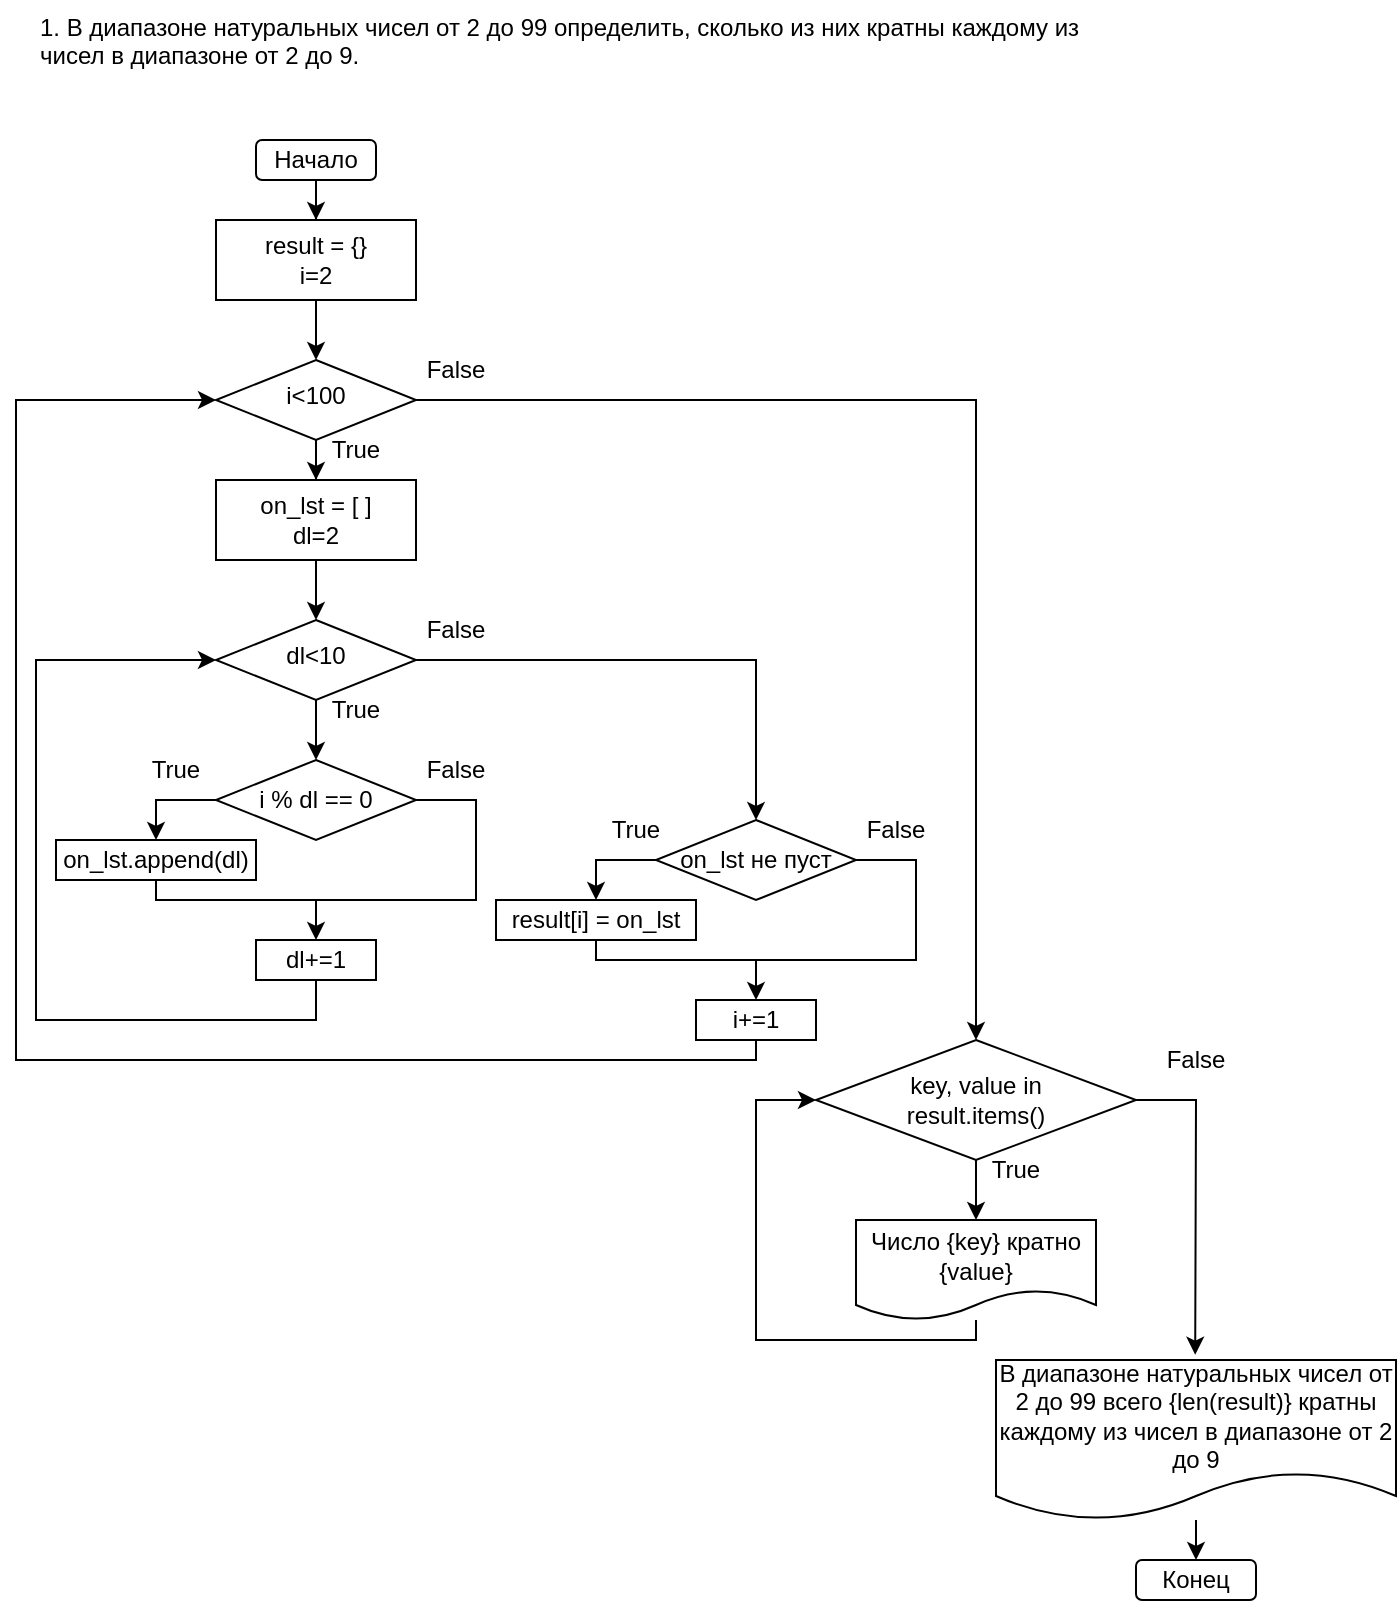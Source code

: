 <mxfile version="18.0.7" type="device"><diagram id="C5RBs43oDa-KdzZeNtuy" name="Page-1"><mxGraphModel dx="1673" dy="908" grid="1" gridSize="10" guides="1" tooltips="1" connect="1" arrows="1" fold="1" page="1" pageScale="1" pageWidth="827" pageHeight="1169" math="0" shadow="0"><root><mxCell id="WIyWlLk6GJQsqaUBKTNV-0"/><mxCell id="WIyWlLk6GJQsqaUBKTNV-1" parent="WIyWlLk6GJQsqaUBKTNV-0"/><mxCell id="4opRzpgFNfaW86uACwNf-9" value="" style="edgeStyle=orthogonalEdgeStyle;rounded=0;orthogonalLoop=1;jettySize=auto;html=1;" edge="1" parent="WIyWlLk6GJQsqaUBKTNV-1" source="WIyWlLk6GJQsqaUBKTNV-3" target="4opRzpgFNfaW86uACwNf-1"><mxGeometry relative="1" as="geometry"/></mxCell><mxCell id="WIyWlLk6GJQsqaUBKTNV-3" value="Начало" style="rounded=1;whiteSpace=wrap;html=1;fontSize=12;glass=0;strokeWidth=1;shadow=0;" parent="WIyWlLk6GJQsqaUBKTNV-1" vertex="1"><mxGeometry x="200" y="110" width="60" height="20" as="geometry"/></mxCell><mxCell id="4opRzpgFNfaW86uACwNf-11" value="" style="edgeStyle=orthogonalEdgeStyle;rounded=0;orthogonalLoop=1;jettySize=auto;html=1;" edge="1" parent="WIyWlLk6GJQsqaUBKTNV-1" source="WIyWlLk6GJQsqaUBKTNV-6" target="4opRzpgFNfaW86uACwNf-2"><mxGeometry relative="1" as="geometry"/></mxCell><mxCell id="WIyWlLk6GJQsqaUBKTNV-6" value="i&amp;lt;100" style="rhombus;whiteSpace=wrap;html=1;shadow=0;fontFamily=Helvetica;fontSize=12;align=center;strokeWidth=1;spacing=6;spacingTop=-4;" parent="WIyWlLk6GJQsqaUBKTNV-1" vertex="1"><mxGeometry x="180" y="220" width="100" height="40" as="geometry"/></mxCell><mxCell id="4opRzpgFNfaW86uACwNf-13" value="" style="edgeStyle=orthogonalEdgeStyle;rounded=0;orthogonalLoop=1;jettySize=auto;html=1;entryX=0.5;entryY=0;entryDx=0;entryDy=0;" edge="1" parent="WIyWlLk6GJQsqaUBKTNV-1" source="WIyWlLk6GJQsqaUBKTNV-10" target="4opRzpgFNfaW86uACwNf-3"><mxGeometry relative="1" as="geometry"/></mxCell><mxCell id="WIyWlLk6GJQsqaUBKTNV-10" value="dl&amp;lt;10" style="rhombus;whiteSpace=wrap;html=1;shadow=0;fontFamily=Helvetica;fontSize=12;align=center;strokeWidth=1;spacing=6;spacingTop=-4;" parent="WIyWlLk6GJQsqaUBKTNV-1" vertex="1"><mxGeometry x="180" y="350" width="100" height="40" as="geometry"/></mxCell><mxCell id="4opRzpgFNfaW86uACwNf-0" value="1. В диапазоне натуральных чисел от 2 до 99 определить, сколько из них кратны каждому из чисел в диапазоне от 2 до 9." style="text;whiteSpace=wrap;html=1;" vertex="1" parent="WIyWlLk6GJQsqaUBKTNV-1"><mxGeometry x="90" y="40" width="550" height="40" as="geometry"/></mxCell><mxCell id="4opRzpgFNfaW86uACwNf-10" value="" style="edgeStyle=orthogonalEdgeStyle;rounded=0;orthogonalLoop=1;jettySize=auto;html=1;" edge="1" parent="WIyWlLk6GJQsqaUBKTNV-1" source="4opRzpgFNfaW86uACwNf-1"><mxGeometry relative="1" as="geometry"><mxPoint x="230" y="220" as="targetPoint"/></mxGeometry></mxCell><mxCell id="4opRzpgFNfaW86uACwNf-1" value="result = {}&lt;br&gt;i=2" style="rounded=0;whiteSpace=wrap;html=1;" vertex="1" parent="WIyWlLk6GJQsqaUBKTNV-1"><mxGeometry x="180" y="150" width="100" height="40" as="geometry"/></mxCell><mxCell id="4opRzpgFNfaW86uACwNf-12" value="" style="edgeStyle=orthogonalEdgeStyle;rounded=0;orthogonalLoop=1;jettySize=auto;html=1;" edge="1" parent="WIyWlLk6GJQsqaUBKTNV-1" source="4opRzpgFNfaW86uACwNf-2"><mxGeometry relative="1" as="geometry"><mxPoint x="230" y="350" as="targetPoint"/></mxGeometry></mxCell><mxCell id="4opRzpgFNfaW86uACwNf-2" value="on_lst = [ ]&lt;br&gt;dl=2" style="rounded=0;whiteSpace=wrap;html=1;" vertex="1" parent="WIyWlLk6GJQsqaUBKTNV-1"><mxGeometry x="180" y="280" width="100" height="40" as="geometry"/></mxCell><mxCell id="4opRzpgFNfaW86uACwNf-3" value="i % dl == 0" style="rhombus;whiteSpace=wrap;html=1;" vertex="1" parent="WIyWlLk6GJQsqaUBKTNV-1"><mxGeometry x="180" y="420" width="100" height="40" as="geometry"/></mxCell><mxCell id="4opRzpgFNfaW86uACwNf-4" value="on_lst.append(dl)" style="rounded=0;whiteSpace=wrap;html=1;" vertex="1" parent="WIyWlLk6GJQsqaUBKTNV-1"><mxGeometry x="100" y="460" width="100" height="20" as="geometry"/></mxCell><mxCell id="4opRzpgFNfaW86uACwNf-5" value="dl+=1" style="rounded=0;whiteSpace=wrap;html=1;" vertex="1" parent="WIyWlLk6GJQsqaUBKTNV-1"><mxGeometry x="200" y="510" width="60" height="20" as="geometry"/></mxCell><mxCell id="4opRzpgFNfaW86uACwNf-6" value="on_lst не пуст" style="rhombus;whiteSpace=wrap;html=1;" vertex="1" parent="WIyWlLk6GJQsqaUBKTNV-1"><mxGeometry x="400" y="450" width="100" height="40" as="geometry"/></mxCell><mxCell id="4opRzpgFNfaW86uACwNf-7" value="result[i] = on_lst" style="rounded=0;whiteSpace=wrap;html=1;" vertex="1" parent="WIyWlLk6GJQsqaUBKTNV-1"><mxGeometry x="320" y="490" width="100" height="20" as="geometry"/></mxCell><mxCell id="4opRzpgFNfaW86uACwNf-8" value="i+=1" style="rounded=0;whiteSpace=wrap;html=1;" vertex="1" parent="WIyWlLk6GJQsqaUBKTNV-1"><mxGeometry x="420" y="540" width="60" height="20" as="geometry"/></mxCell><mxCell id="4opRzpgFNfaW86uACwNf-15" value="" style="endArrow=classic;html=1;rounded=0;exitX=0;exitY=0.5;exitDx=0;exitDy=0;entryX=0.5;entryY=0;entryDx=0;entryDy=0;" edge="1" parent="WIyWlLk6GJQsqaUBKTNV-1" source="4opRzpgFNfaW86uACwNf-3" target="4opRzpgFNfaW86uACwNf-4"><mxGeometry width="50" height="50" relative="1" as="geometry"><mxPoint x="110" y="460" as="sourcePoint"/><mxPoint x="160" y="410" as="targetPoint"/><Array as="points"><mxPoint x="150" y="440"/></Array></mxGeometry></mxCell><mxCell id="4opRzpgFNfaW86uACwNf-16" value="" style="endArrow=classic;html=1;rounded=0;exitX=0.5;exitY=1;exitDx=0;exitDy=0;entryX=0.5;entryY=0;entryDx=0;entryDy=0;" edge="1" parent="WIyWlLk6GJQsqaUBKTNV-1" source="4opRzpgFNfaW86uACwNf-4" target="4opRzpgFNfaW86uACwNf-5"><mxGeometry width="50" height="50" relative="1" as="geometry"><mxPoint x="180" y="540" as="sourcePoint"/><mxPoint x="230" y="490" as="targetPoint"/><Array as="points"><mxPoint x="150" y="490"/><mxPoint x="230" y="490"/></Array></mxGeometry></mxCell><mxCell id="4opRzpgFNfaW86uACwNf-17" value="" style="endArrow=none;html=1;rounded=0;exitX=1;exitY=0.5;exitDx=0;exitDy=0;" edge="1" parent="WIyWlLk6GJQsqaUBKTNV-1" source="4opRzpgFNfaW86uACwNf-3"><mxGeometry width="50" height="50" relative="1" as="geometry"><mxPoint x="300" y="490" as="sourcePoint"/><mxPoint x="230" y="490" as="targetPoint"/><Array as="points"><mxPoint x="310" y="440"/><mxPoint x="310" y="490"/></Array></mxGeometry></mxCell><mxCell id="4opRzpgFNfaW86uACwNf-18" value="" style="endArrow=classic;html=1;rounded=0;exitX=0.5;exitY=1;exitDx=0;exitDy=0;entryX=0;entryY=0.5;entryDx=0;entryDy=0;" edge="1" parent="WIyWlLk6GJQsqaUBKTNV-1" source="4opRzpgFNfaW86uACwNf-5" target="WIyWlLk6GJQsqaUBKTNV-10"><mxGeometry width="50" height="50" relative="1" as="geometry"><mxPoint x="190" y="610" as="sourcePoint"/><mxPoint x="130" y="330" as="targetPoint"/><Array as="points"><mxPoint x="230" y="550"/><mxPoint x="90" y="550"/><mxPoint x="90" y="370"/></Array></mxGeometry></mxCell><mxCell id="4opRzpgFNfaW86uACwNf-19" value="True" style="text;html=1;strokeColor=none;fillColor=none;align=center;verticalAlign=middle;whiteSpace=wrap;rounded=0;" vertex="1" parent="WIyWlLk6GJQsqaUBKTNV-1"><mxGeometry x="130" y="410" width="60" height="30" as="geometry"/></mxCell><mxCell id="4opRzpgFNfaW86uACwNf-20" value="False" style="text;html=1;strokeColor=none;fillColor=none;align=center;verticalAlign=middle;whiteSpace=wrap;rounded=0;" vertex="1" parent="WIyWlLk6GJQsqaUBKTNV-1"><mxGeometry x="270" y="410" width="60" height="30" as="geometry"/></mxCell><mxCell id="4opRzpgFNfaW86uACwNf-21" value="True" style="text;html=1;strokeColor=none;fillColor=none;align=center;verticalAlign=middle;whiteSpace=wrap;rounded=0;" vertex="1" parent="WIyWlLk6GJQsqaUBKTNV-1"><mxGeometry x="360" y="440" width="60" height="30" as="geometry"/></mxCell><mxCell id="4opRzpgFNfaW86uACwNf-22" value="False" style="text;html=1;strokeColor=none;fillColor=none;align=center;verticalAlign=middle;whiteSpace=wrap;rounded=0;" vertex="1" parent="WIyWlLk6GJQsqaUBKTNV-1"><mxGeometry x="490" y="440" width="60" height="30" as="geometry"/></mxCell><mxCell id="4opRzpgFNfaW86uACwNf-23" value="True" style="text;html=1;strokeColor=none;fillColor=none;align=center;verticalAlign=middle;whiteSpace=wrap;rounded=0;" vertex="1" parent="WIyWlLk6GJQsqaUBKTNV-1"><mxGeometry x="220" y="250" width="60" height="30" as="geometry"/></mxCell><mxCell id="4opRzpgFNfaW86uACwNf-24" value="False" style="text;html=1;strokeColor=none;fillColor=none;align=center;verticalAlign=middle;whiteSpace=wrap;rounded=0;" vertex="1" parent="WIyWlLk6GJQsqaUBKTNV-1"><mxGeometry x="270" y="210" width="60" height="30" as="geometry"/></mxCell><mxCell id="4opRzpgFNfaW86uACwNf-25" value="True" style="text;html=1;strokeColor=none;fillColor=none;align=center;verticalAlign=middle;whiteSpace=wrap;rounded=0;" vertex="1" parent="WIyWlLk6GJQsqaUBKTNV-1"><mxGeometry x="220" y="380" width="60" height="30" as="geometry"/></mxCell><mxCell id="4opRzpgFNfaW86uACwNf-26" value="False" style="text;html=1;strokeColor=none;fillColor=none;align=center;verticalAlign=middle;whiteSpace=wrap;rounded=0;" vertex="1" parent="WIyWlLk6GJQsqaUBKTNV-1"><mxGeometry x="270" y="340" width="60" height="30" as="geometry"/></mxCell><mxCell id="4opRzpgFNfaW86uACwNf-27" value="" style="endArrow=classic;html=1;rounded=0;exitX=1;exitY=0.5;exitDx=0;exitDy=0;entryX=0.5;entryY=0;entryDx=0;entryDy=0;" edge="1" parent="WIyWlLk6GJQsqaUBKTNV-1" source="WIyWlLk6GJQsqaUBKTNV-10" target="4opRzpgFNfaW86uACwNf-6"><mxGeometry width="50" height="50" relative="1" as="geometry"><mxPoint x="290" y="390" as="sourcePoint"/><mxPoint x="470" y="330" as="targetPoint"/><Array as="points"><mxPoint x="450" y="370"/></Array></mxGeometry></mxCell><mxCell id="4opRzpgFNfaW86uACwNf-28" value="" style="endArrow=classic;html=1;rounded=0;exitX=0;exitY=0.5;exitDx=0;exitDy=0;entryX=0.5;entryY=0;entryDx=0;entryDy=0;" edge="1" parent="WIyWlLk6GJQsqaUBKTNV-1" source="4opRzpgFNfaW86uACwNf-6" target="4opRzpgFNfaW86uACwNf-7"><mxGeometry width="50" height="50" relative="1" as="geometry"><mxPoint x="290" y="600" as="sourcePoint"/><mxPoint x="340" y="550" as="targetPoint"/><Array as="points"><mxPoint x="370" y="470"/></Array></mxGeometry></mxCell><mxCell id="4opRzpgFNfaW86uACwNf-29" value="" style="endArrow=classic;html=1;rounded=0;exitX=0.5;exitY=1;exitDx=0;exitDy=0;entryX=0.5;entryY=0;entryDx=0;entryDy=0;" edge="1" parent="WIyWlLk6GJQsqaUBKTNV-1" source="4opRzpgFNfaW86uACwNf-7" target="4opRzpgFNfaW86uACwNf-8"><mxGeometry width="50" height="50" relative="1" as="geometry"><mxPoint x="370" y="570" as="sourcePoint"/><mxPoint x="420" y="520" as="targetPoint"/><Array as="points"><mxPoint x="370" y="520"/><mxPoint x="450" y="520"/></Array></mxGeometry></mxCell><mxCell id="4opRzpgFNfaW86uACwNf-31" value="" style="endArrow=none;html=1;rounded=0;exitX=1;exitY=0.5;exitDx=0;exitDy=0;" edge="1" parent="WIyWlLk6GJQsqaUBKTNV-1" source="4opRzpgFNfaW86uACwNf-6"><mxGeometry width="50" height="50" relative="1" as="geometry"><mxPoint x="520" y="520" as="sourcePoint"/><mxPoint x="450" y="520" as="targetPoint"/><Array as="points"><mxPoint x="530" y="470"/><mxPoint x="530" y="520"/></Array></mxGeometry></mxCell><mxCell id="4opRzpgFNfaW86uACwNf-32" value="" style="endArrow=classic;html=1;rounded=0;exitX=0.5;exitY=1;exitDx=0;exitDy=0;entryX=0;entryY=0.5;entryDx=0;entryDy=0;" edge="1" parent="WIyWlLk6GJQsqaUBKTNV-1" source="4opRzpgFNfaW86uACwNf-8" target="WIyWlLk6GJQsqaUBKTNV-6"><mxGeometry width="50" height="50" relative="1" as="geometry"><mxPoint x="290" y="620" as="sourcePoint"/><mxPoint x="80" y="370" as="targetPoint"/><Array as="points"><mxPoint x="450" y="570"/><mxPoint x="80" y="570"/><mxPoint x="80" y="240"/></Array></mxGeometry></mxCell><mxCell id="4opRzpgFNfaW86uACwNf-33" value="Число {key} кратно {value}" style="shape=document;whiteSpace=wrap;html=1;boundedLbl=1;" vertex="1" parent="WIyWlLk6GJQsqaUBKTNV-1"><mxGeometry x="500" y="650" width="120" height="50" as="geometry"/></mxCell><mxCell id="4opRzpgFNfaW86uACwNf-34" value="" style="endArrow=classic;html=1;rounded=0;exitX=1;exitY=0.5;exitDx=0;exitDy=0;entryX=0.5;entryY=0;entryDx=0;entryDy=0;" edge="1" parent="WIyWlLk6GJQsqaUBKTNV-1" source="WIyWlLk6GJQsqaUBKTNV-6" target="4opRzpgFNfaW86uACwNf-35"><mxGeometry width="50" height="50" relative="1" as="geometry"><mxPoint x="350" y="250" as="sourcePoint"/><mxPoint x="560" y="500" as="targetPoint"/><Array as="points"><mxPoint x="560" y="240"/></Array></mxGeometry></mxCell><mxCell id="4opRzpgFNfaW86uACwNf-36" value="" style="edgeStyle=orthogonalEdgeStyle;rounded=0;orthogonalLoop=1;jettySize=auto;html=1;" edge="1" parent="WIyWlLk6GJQsqaUBKTNV-1" source="4opRzpgFNfaW86uACwNf-35" target="4opRzpgFNfaW86uACwNf-33"><mxGeometry relative="1" as="geometry"/></mxCell><mxCell id="4opRzpgFNfaW86uACwNf-35" value="key, value in &lt;br&gt;result.items()" style="rhombus;whiteSpace=wrap;html=1;" vertex="1" parent="WIyWlLk6GJQsqaUBKTNV-1"><mxGeometry x="480" y="560" width="160" height="60" as="geometry"/></mxCell><mxCell id="4opRzpgFNfaW86uACwNf-37" value="" style="endArrow=classic;html=1;rounded=0;entryX=0;entryY=0.5;entryDx=0;entryDy=0;" edge="1" parent="WIyWlLk6GJQsqaUBKTNV-1" target="4opRzpgFNfaW86uACwNf-35"><mxGeometry width="50" height="50" relative="1" as="geometry"><mxPoint x="560" y="700" as="sourcePoint"/><mxPoint x="430" y="590" as="targetPoint"/><Array as="points"><mxPoint x="560" y="710"/><mxPoint x="450" y="710"/><mxPoint x="450" y="590"/></Array></mxGeometry></mxCell><mxCell id="4opRzpgFNfaW86uACwNf-38" value="True" style="text;html=1;strokeColor=none;fillColor=none;align=center;verticalAlign=middle;whiteSpace=wrap;rounded=0;" vertex="1" parent="WIyWlLk6GJQsqaUBKTNV-1"><mxGeometry x="550" y="610" width="60" height="30" as="geometry"/></mxCell><mxCell id="4opRzpgFNfaW86uACwNf-39" value="False" style="text;html=1;strokeColor=none;fillColor=none;align=center;verticalAlign=middle;whiteSpace=wrap;rounded=0;" vertex="1" parent="WIyWlLk6GJQsqaUBKTNV-1"><mxGeometry x="640" y="555" width="60" height="30" as="geometry"/></mxCell><mxCell id="4opRzpgFNfaW86uACwNf-40" value="В диапазоне натуральных чисел от 2 до 99 всего {len(result)} кратны каждому из чисел в диапазоне от 2 до 9" style="shape=document;whiteSpace=wrap;html=1;boundedLbl=1;" vertex="1" parent="WIyWlLk6GJQsqaUBKTNV-1"><mxGeometry x="570" y="720" width="200" height="80" as="geometry"/></mxCell><mxCell id="4opRzpgFNfaW86uACwNf-42" value="Конец" style="rounded=1;whiteSpace=wrap;html=1;fontSize=12;glass=0;strokeWidth=1;shadow=0;" vertex="1" parent="WIyWlLk6GJQsqaUBKTNV-1"><mxGeometry x="640" y="820" width="60" height="20" as="geometry"/></mxCell><mxCell id="4opRzpgFNfaW86uACwNf-43" value="" style="endArrow=classic;html=1;rounded=0;exitX=1;exitY=0.5;exitDx=0;exitDy=0;entryX=0.498;entryY=-0.033;entryDx=0;entryDy=0;entryPerimeter=0;" edge="1" parent="WIyWlLk6GJQsqaUBKTNV-1" source="4opRzpgFNfaW86uACwNf-35" target="4opRzpgFNfaW86uACwNf-40"><mxGeometry width="50" height="50" relative="1" as="geometry"><mxPoint x="690" y="640" as="sourcePoint"/><mxPoint x="670" y="700" as="targetPoint"/><Array as="points"><mxPoint x="670" y="590"/></Array></mxGeometry></mxCell><mxCell id="4opRzpgFNfaW86uACwNf-44" value="" style="endArrow=classic;html=1;rounded=0;entryX=0.5;entryY=0;entryDx=0;entryDy=0;" edge="1" parent="WIyWlLk6GJQsqaUBKTNV-1" source="4opRzpgFNfaW86uACwNf-40" target="4opRzpgFNfaW86uACwNf-42"><mxGeometry width="50" height="50" relative="1" as="geometry"><mxPoint x="660" y="840" as="sourcePoint"/><mxPoint x="710" y="790" as="targetPoint"/></mxGeometry></mxCell></root></mxGraphModel></diagram></mxfile>
